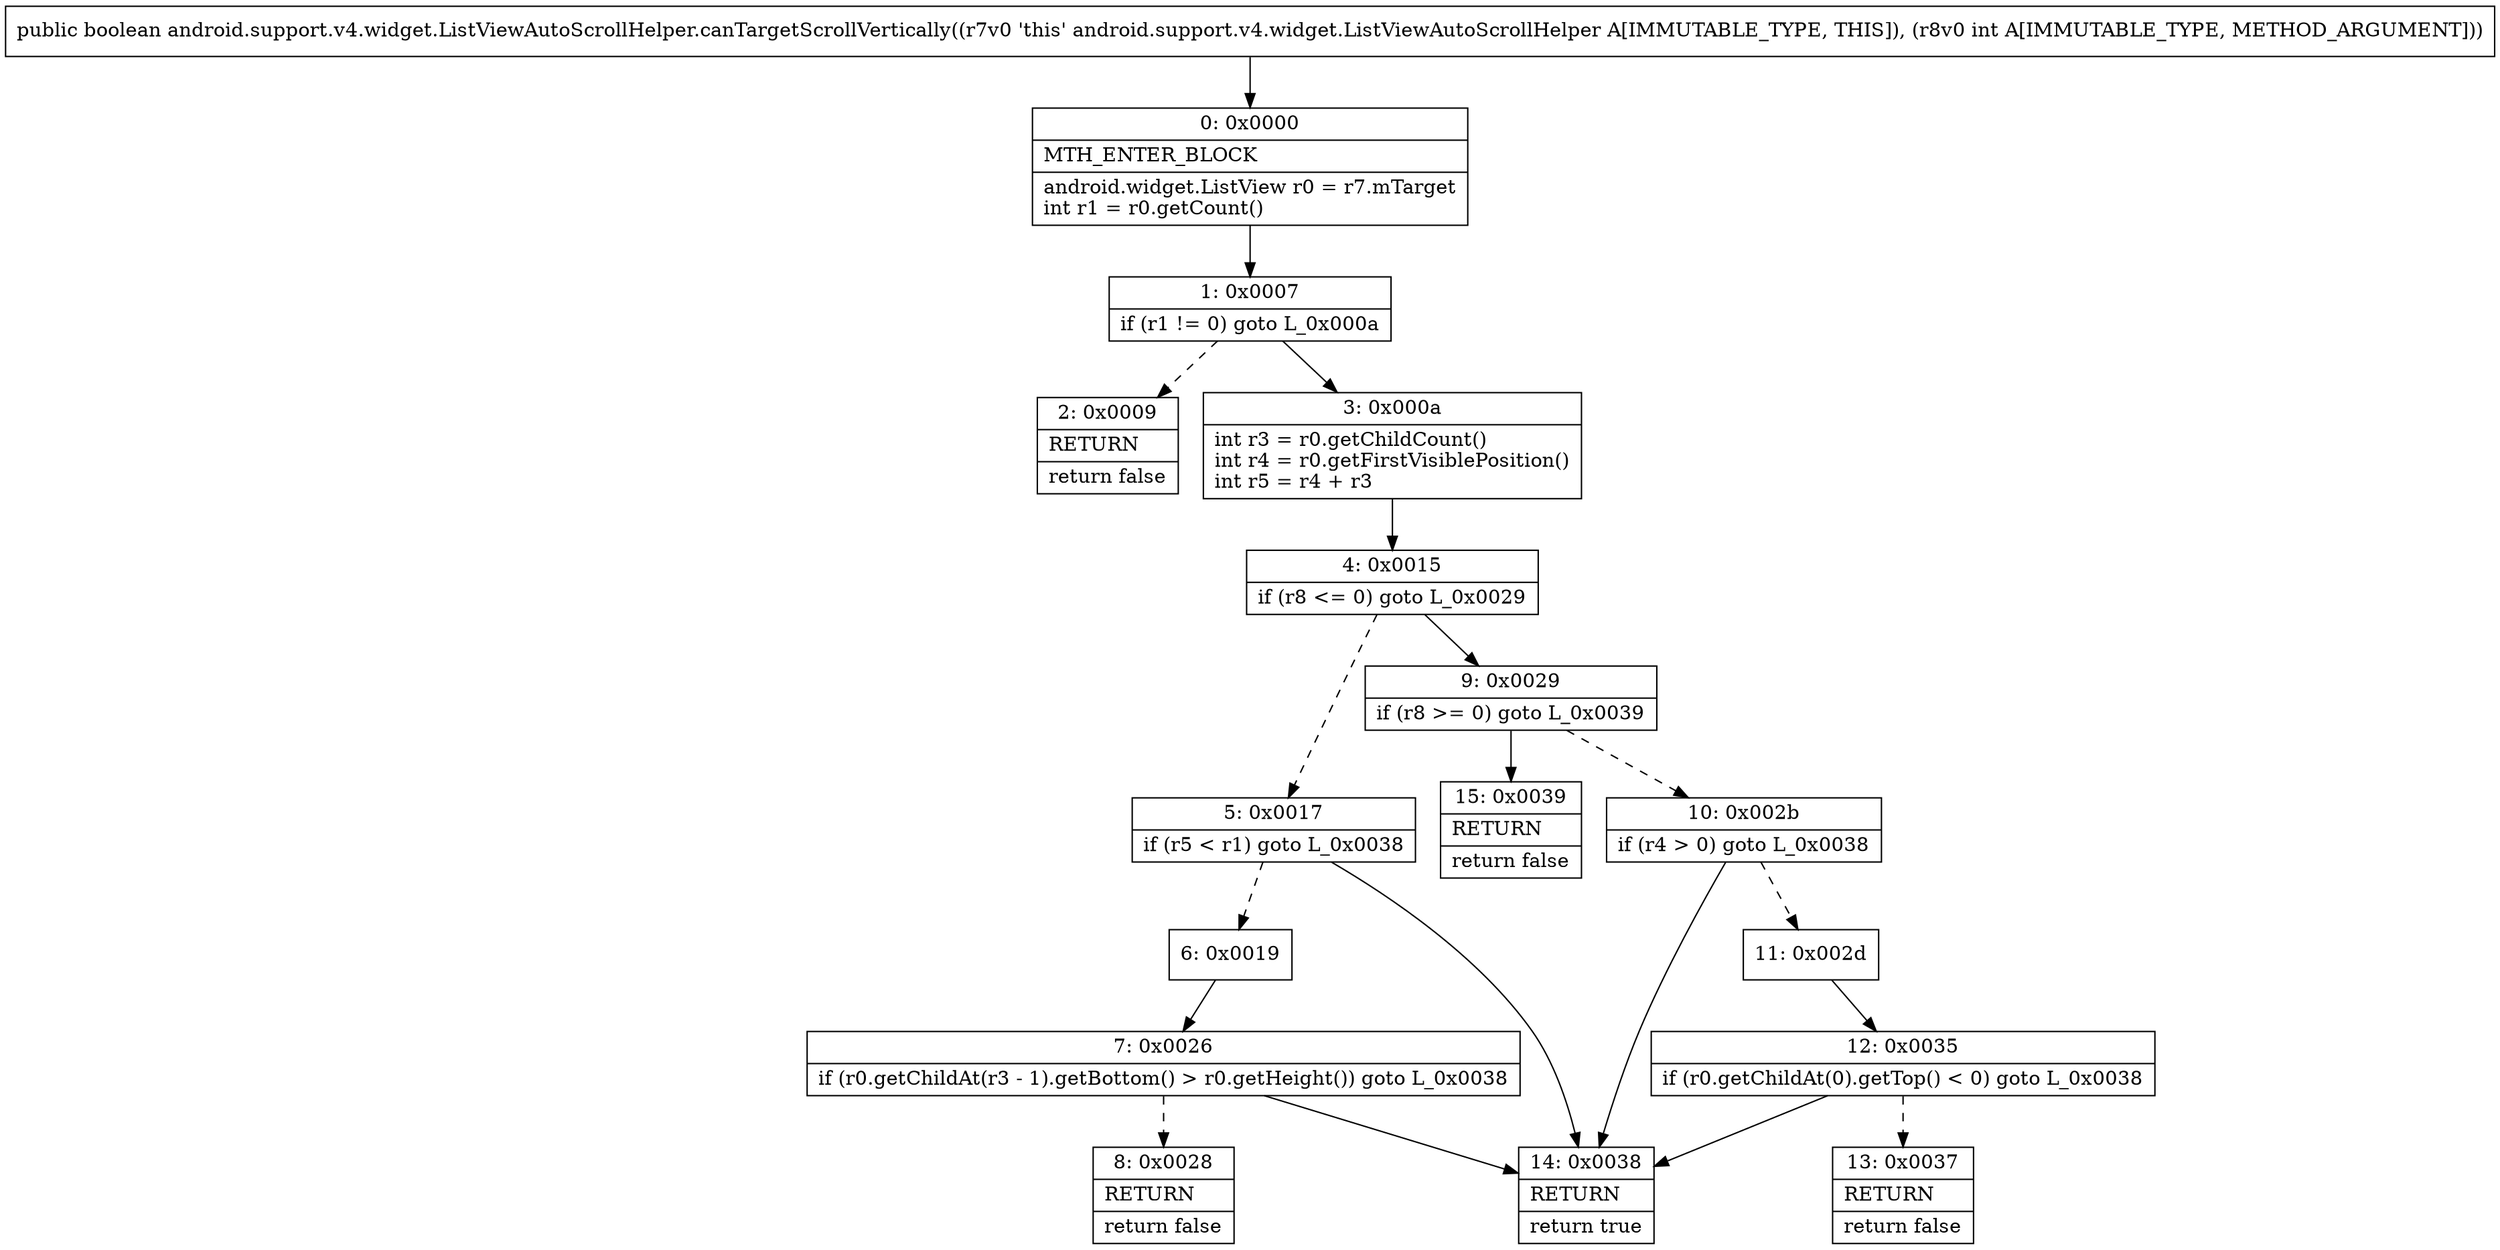 digraph "CFG forandroid.support.v4.widget.ListViewAutoScrollHelper.canTargetScrollVertically(I)Z" {
Node_0 [shape=record,label="{0\:\ 0x0000|MTH_ENTER_BLOCK\l|android.widget.ListView r0 = r7.mTarget\lint r1 = r0.getCount()\l}"];
Node_1 [shape=record,label="{1\:\ 0x0007|if (r1 != 0) goto L_0x000a\l}"];
Node_2 [shape=record,label="{2\:\ 0x0009|RETURN\l|return false\l}"];
Node_3 [shape=record,label="{3\:\ 0x000a|int r3 = r0.getChildCount()\lint r4 = r0.getFirstVisiblePosition()\lint r5 = r4 + r3\l}"];
Node_4 [shape=record,label="{4\:\ 0x0015|if (r8 \<= 0) goto L_0x0029\l}"];
Node_5 [shape=record,label="{5\:\ 0x0017|if (r5 \< r1) goto L_0x0038\l}"];
Node_6 [shape=record,label="{6\:\ 0x0019}"];
Node_7 [shape=record,label="{7\:\ 0x0026|if (r0.getChildAt(r3 \- 1).getBottom() \> r0.getHeight()) goto L_0x0038\l}"];
Node_8 [shape=record,label="{8\:\ 0x0028|RETURN\l|return false\l}"];
Node_9 [shape=record,label="{9\:\ 0x0029|if (r8 \>= 0) goto L_0x0039\l}"];
Node_10 [shape=record,label="{10\:\ 0x002b|if (r4 \> 0) goto L_0x0038\l}"];
Node_11 [shape=record,label="{11\:\ 0x002d}"];
Node_12 [shape=record,label="{12\:\ 0x0035|if (r0.getChildAt(0).getTop() \< 0) goto L_0x0038\l}"];
Node_13 [shape=record,label="{13\:\ 0x0037|RETURN\l|return false\l}"];
Node_14 [shape=record,label="{14\:\ 0x0038|RETURN\l|return true\l}"];
Node_15 [shape=record,label="{15\:\ 0x0039|RETURN\l|return false\l}"];
MethodNode[shape=record,label="{public boolean android.support.v4.widget.ListViewAutoScrollHelper.canTargetScrollVertically((r7v0 'this' android.support.v4.widget.ListViewAutoScrollHelper A[IMMUTABLE_TYPE, THIS]), (r8v0 int A[IMMUTABLE_TYPE, METHOD_ARGUMENT])) }"];
MethodNode -> Node_0;
Node_0 -> Node_1;
Node_1 -> Node_2[style=dashed];
Node_1 -> Node_3;
Node_3 -> Node_4;
Node_4 -> Node_5[style=dashed];
Node_4 -> Node_9;
Node_5 -> Node_6[style=dashed];
Node_5 -> Node_14;
Node_6 -> Node_7;
Node_7 -> Node_8[style=dashed];
Node_7 -> Node_14;
Node_9 -> Node_10[style=dashed];
Node_9 -> Node_15;
Node_10 -> Node_11[style=dashed];
Node_10 -> Node_14;
Node_11 -> Node_12;
Node_12 -> Node_13[style=dashed];
Node_12 -> Node_14;
}

